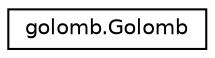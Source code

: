 digraph "Graphical Class Hierarchy"
{
  edge [fontname="Helvetica",fontsize="10",labelfontname="Helvetica",labelfontsize="10"];
  node [fontname="Helvetica",fontsize="10",shape=record];
  rankdir="LR";
  Node0 [label="golomb.Golomb",height=0.2,width=0.4,color="black", fillcolor="white", style="filled",URL="$classgolomb_1_1Golomb.html"];
}
